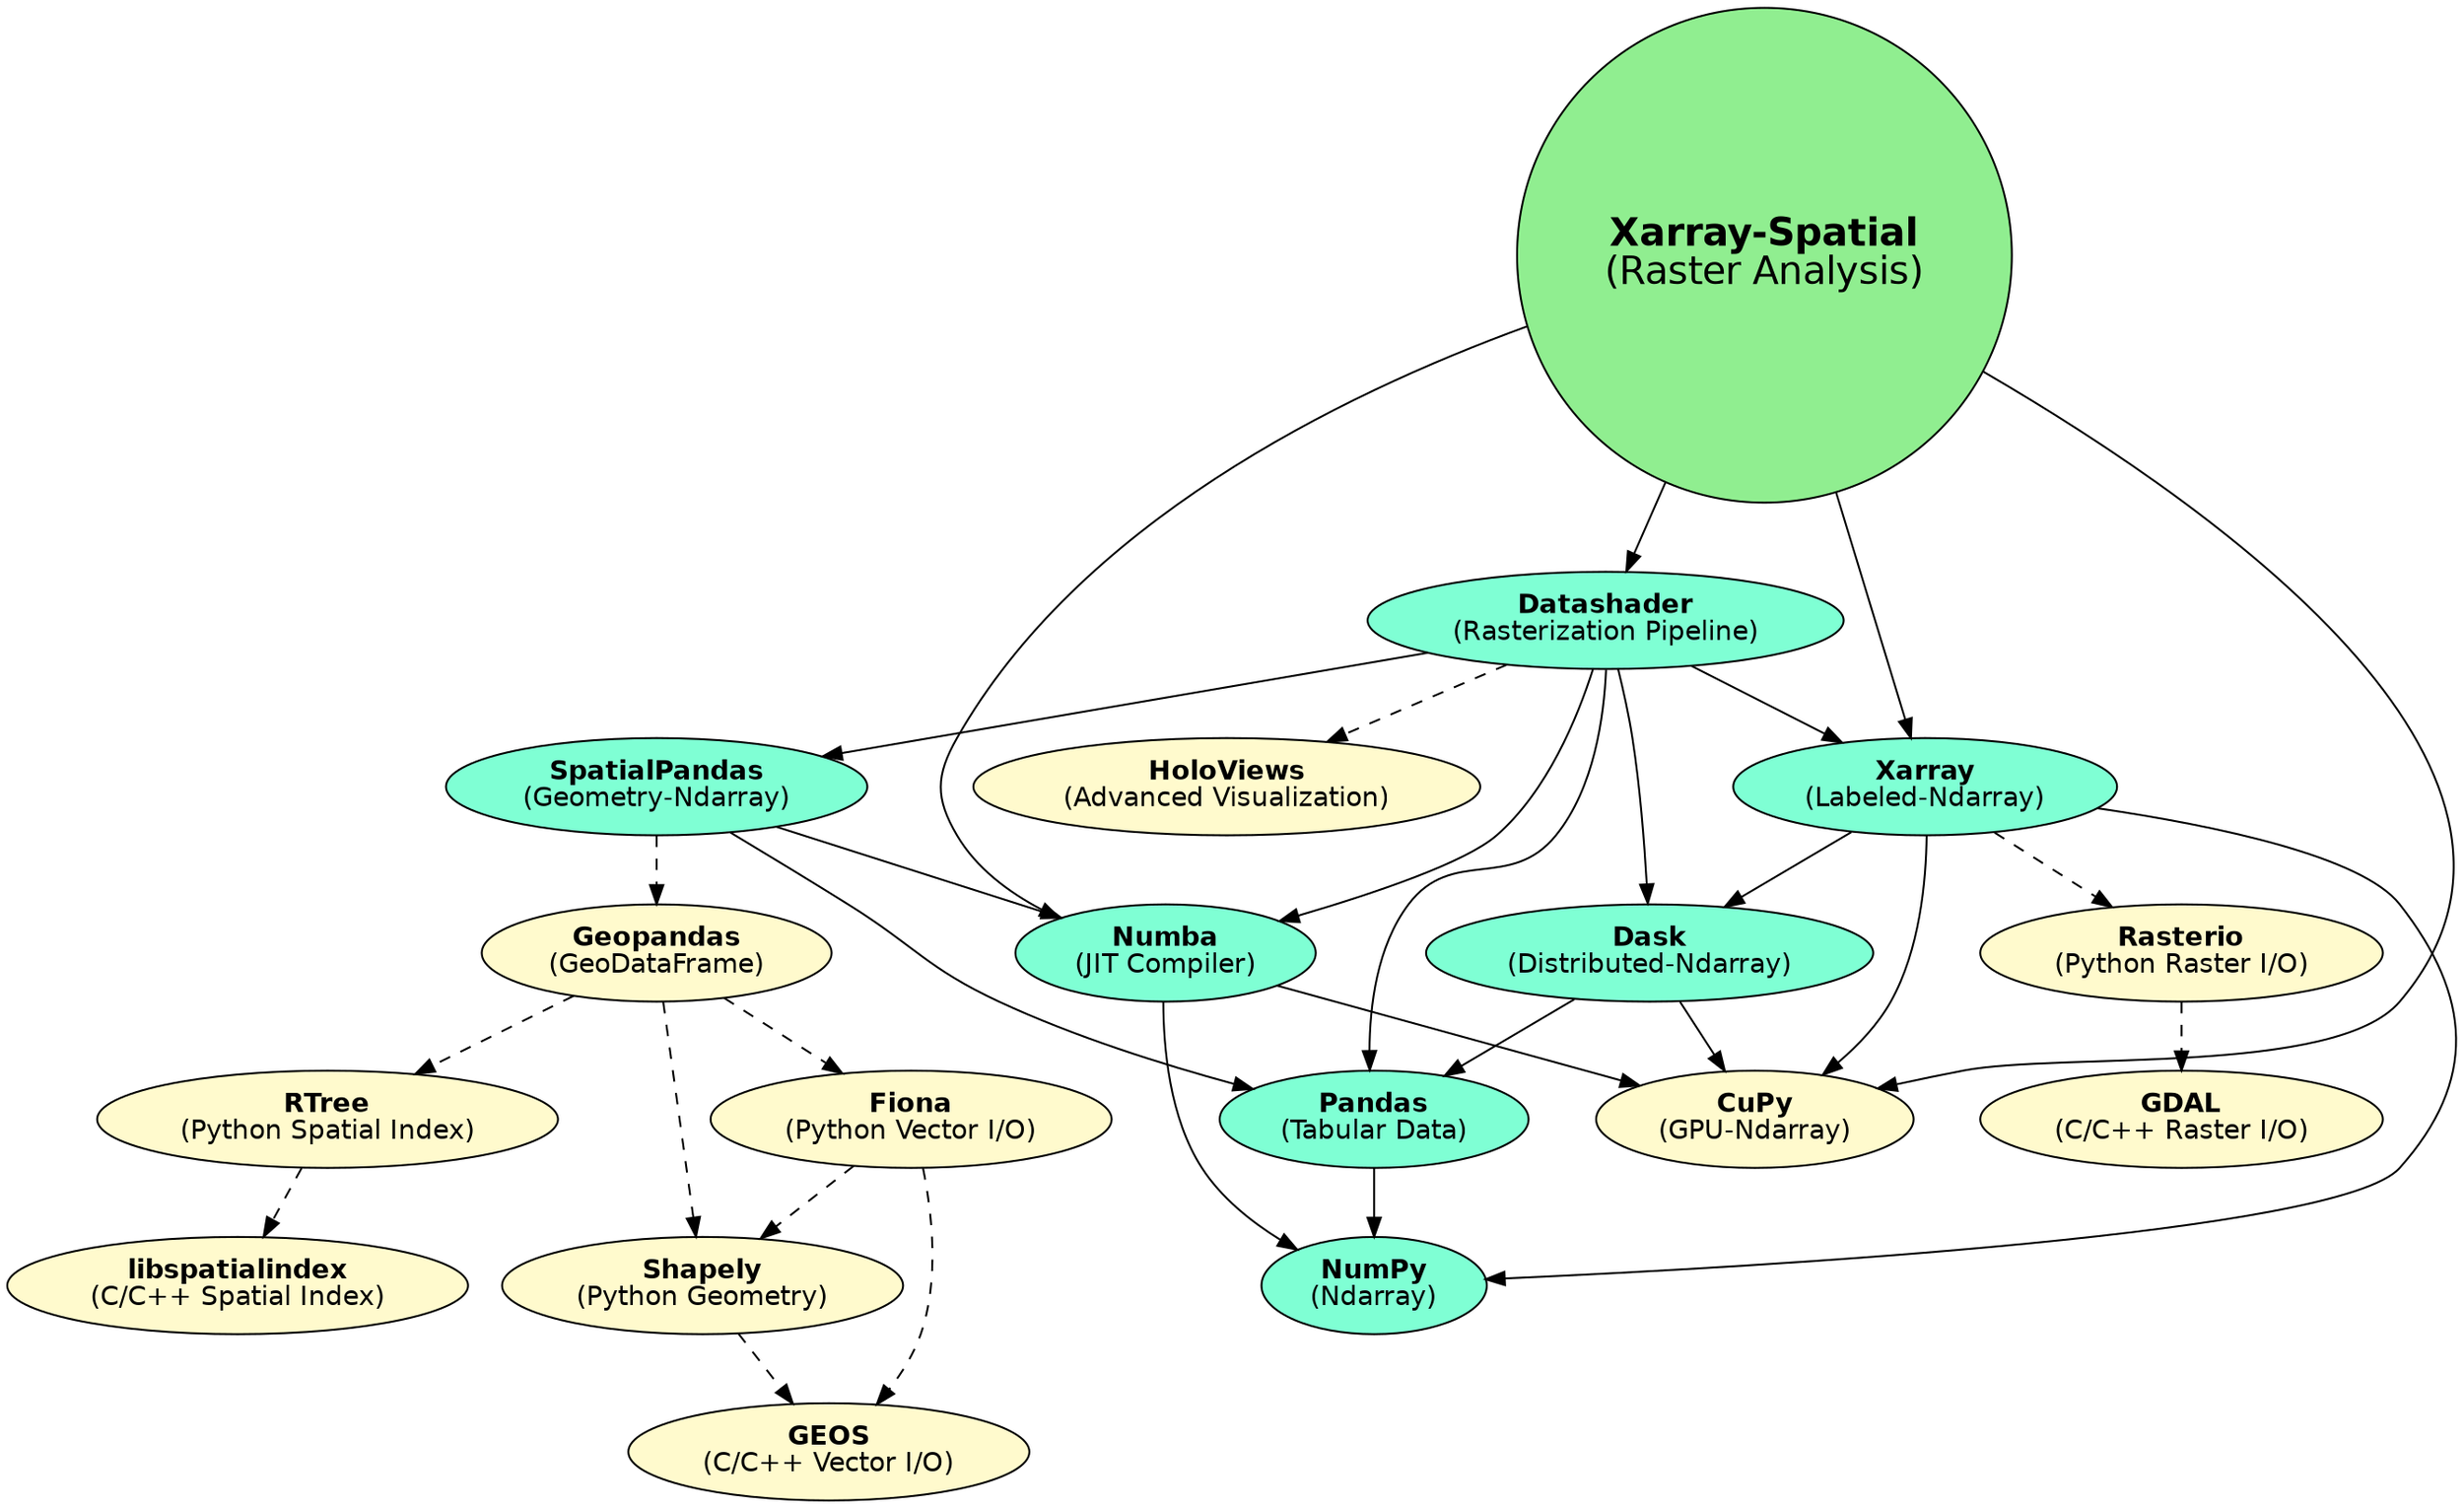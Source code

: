 digraph G {

graph [fontname = "helvetica"];
node [fontname = "helvetica"];
edge [fontname = "helvetica"];


subgraph required {
	xarray_spatial -> datashader;
	xarray_spatial -> numba;
	xarray_spatial -> xarray;
	xarray_spatial -> cupy;
	xarray -> numpy;
	xarray -> dask;
	xarray -> cupy;
	dask -> cupy;
	numba -> numpy;
	numba -> cupy;
};

subgraph required {
	xarray -> rasterio -> gdal [style=dashed];
	datashader -> numba;
	datashader -> xarray;
	datashader -> dask;
	datashader -> pandas;
	datashader -> spatialpandas;
	datashader -> holoviews [style=dashed];
	pandas -> numpy;
	dask -> pandas;
	spatialpandas -> pandas;
	spatialpandas -> numba;
	spatialpandas -> geopandas [style=dashed];
	geopandas -> rtree -> libspatialindex [style=dashed];
	geopandas -> fiona -> geos [style=dashed];
	geopandas -> shapely -> geos [style=dashed];
	fiona -> shapely [style=dashed];
};




 xarray_spatial [label=<<b>Xarray-Spatial</b><br />(Raster Analysis)> fillcolor=palegreen2 fontsize=20 width=0.5 shape=circle style=filled];

 xarray [label=<<b>Xarray</b><br/>(Labeled-Ndarray)> fillcolor=aquamarine style=filled];
 datashader [label=<<b>Datashader</b><br />(Rasterization Pipeline)> fillcolor=aquamarine style=filled];
 dask [label=<<b>Dask</b><br />(Distributed-Ndarray)> fillcolor=aquamarine style=filled href="https://dask.pydata.org"];
 cupy [label=<<b>CuPy</b><br />(GPU-Ndarray)> fillcolor=lemonchiffon style=filled href="https://github.com/cupy/cupy"];
 numpy [label=<<b>NumPy</b><br />(Ndarray)> fillcolor=aquamarine style=filled];
 numba [label=<<b>Numba</b><br />(JIT Compiler)> fillcolor=aquamarine style=filled];
 pandas [label=<<b>Pandas</b><br />(Tabular Data)> fillcolor=aquamarine style=filled];
 spatialpandas [label=<<b>SpatialPandas</b><br />(Geometry-Ndarray)> fillcolor=aquamarine style=filled];
 rasterio [label=<<b>Rasterio</b><br />(Python Raster I/O)> fillcolor=lemonchiffon style=filled];
 gdal [label=<<b>GDAL</b><br />(C/C++ Raster I/O)> fillcolor=lemonchiffon style=filled];
 geos [label=<<b>GEOS</b><br />(C/C++ Vector I/O)> fillcolor=lemonchiffon style=filled];
 fiona [label=<<b>Fiona</b><br />(Python Vector I/O)> fillcolor=lemonchiffon style=filled];
 holoviews [label=<<b>HoloViews</b><br/>(Advanced Visualization)> fillcolor=lemonchiffon style=filled];
 shapely [label=<<b>Shapely</b><br />(Python Geometry)> fillcolor=lemonchiffon style=filled];
 geopandas [label=<<b>Geopandas</b><br />(GeoDataFrame)> fillcolor=lemonchiffon style=filled];
 rtree [label=<<b>RTree</b><br />(Python Spatial Index)> fillcolor=lemonchiffon style=filled];
 libspatialindex [label=<<b>libspatialindex</b><br />(C/C++ Spatial Index)> fillcolor=lemonchiffon style=filled];

}
